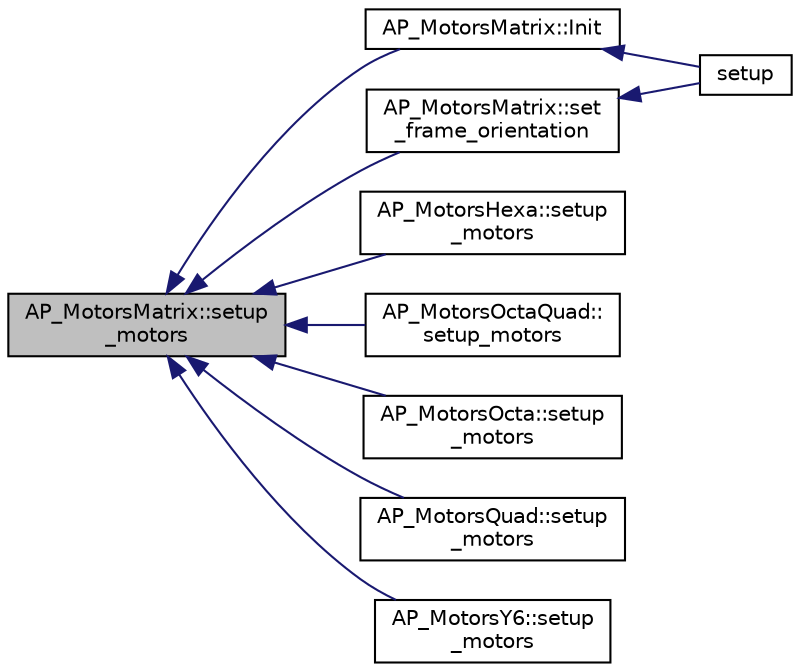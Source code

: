 digraph "AP_MotorsMatrix::setup_motors"
{
 // INTERACTIVE_SVG=YES
  edge [fontname="Helvetica",fontsize="10",labelfontname="Helvetica",labelfontsize="10"];
  node [fontname="Helvetica",fontsize="10",shape=record];
  rankdir="LR";
  Node1 [label="AP_MotorsMatrix::setup\l_motors",height=0.2,width=0.4,color="black", fillcolor="grey75", style="filled", fontcolor="black"];
  Node1 -> Node2 [dir="back",color="midnightblue",fontsize="10",style="solid",fontname="Helvetica"];
  Node2 [label="AP_MotorsMatrix::Init",height=0.2,width=0.4,color="black", fillcolor="white", style="filled",URL="$classAP__MotorsMatrix.html#ae4491a484390538aee092271690b16b1"];
  Node2 -> Node3 [dir="back",color="midnightblue",fontsize="10",style="solid",fontname="Helvetica"];
  Node3 [label="setup",height=0.2,width=0.4,color="black", fillcolor="white", style="filled",URL="$AP__Motors__test_8cpp.html#a4fc01d736fe50cf5b977f755b675f11d"];
  Node1 -> Node4 [dir="back",color="midnightblue",fontsize="10",style="solid",fontname="Helvetica"];
  Node4 [label="AP_MotorsMatrix::set\l_frame_orientation",height=0.2,width=0.4,color="black", fillcolor="white", style="filled",URL="$classAP__MotorsMatrix.html#a64c35013e28f06702f2d5bd9e900936a"];
  Node4 -> Node3 [dir="back",color="midnightblue",fontsize="10",style="solid",fontname="Helvetica"];
  Node1 -> Node5 [dir="back",color="midnightblue",fontsize="10",style="solid",fontname="Helvetica"];
  Node5 [label="AP_MotorsHexa::setup\l_motors",height=0.2,width=0.4,color="black", fillcolor="white", style="filled",URL="$classAP__MotorsHexa.html#a272a8fadfbde75b9f3d981cbd7470591"];
  Node1 -> Node6 [dir="back",color="midnightblue",fontsize="10",style="solid",fontname="Helvetica"];
  Node6 [label="AP_MotorsOctaQuad::\lsetup_motors",height=0.2,width=0.4,color="black", fillcolor="white", style="filled",URL="$classAP__MotorsOctaQuad.html#a05e9f2d13a0dc9256b7fc3b55fc9bacc"];
  Node1 -> Node7 [dir="back",color="midnightblue",fontsize="10",style="solid",fontname="Helvetica"];
  Node7 [label="AP_MotorsOcta::setup\l_motors",height=0.2,width=0.4,color="black", fillcolor="white", style="filled",URL="$classAP__MotorsOcta.html#aa267beaa15465ccef1e0e7f5acd66f89"];
  Node1 -> Node8 [dir="back",color="midnightblue",fontsize="10",style="solid",fontname="Helvetica"];
  Node8 [label="AP_MotorsQuad::setup\l_motors",height=0.2,width=0.4,color="black", fillcolor="white", style="filled",URL="$classAP__MotorsQuad.html#a98546663ae573f2403b2484f96faca7e"];
  Node1 -> Node9 [dir="back",color="midnightblue",fontsize="10",style="solid",fontname="Helvetica"];
  Node9 [label="AP_MotorsY6::setup\l_motors",height=0.2,width=0.4,color="black", fillcolor="white", style="filled",URL="$classAP__MotorsY6.html#a37e573aceb14ac281b878bd005f5b559"];
}
